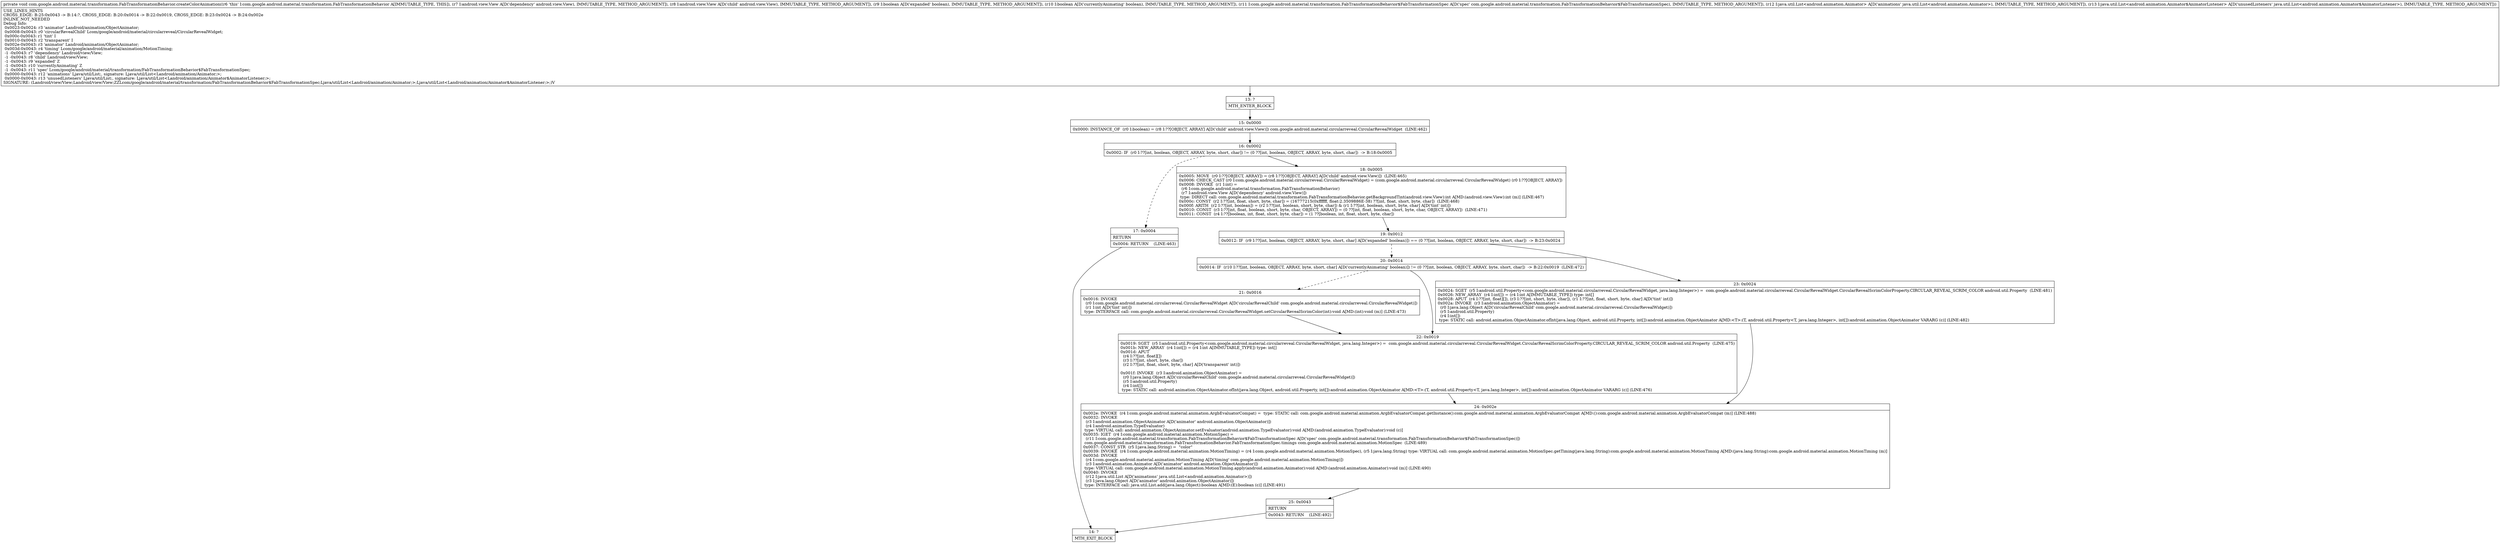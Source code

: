 digraph "CFG forcom.google.android.material.transformation.FabTransformationBehavior.createColorAnimation(Landroid\/view\/View;Landroid\/view\/View;ZZLcom\/google\/android\/material\/transformation\/FabTransformationBehavior$FabTransformationSpec;Ljava\/util\/List;Ljava\/util\/List;)V" {
Node_13 [shape=record,label="{13\:\ ?|MTH_ENTER_BLOCK\l}"];
Node_15 [shape=record,label="{15\:\ 0x0000|0x0000: INSTANCE_OF  (r0 I:boolean) = (r8 I:??[OBJECT, ARRAY] A[D('child' android.view.View)]) com.google.android.material.circularreveal.CircularRevealWidget  (LINE:462)\l}"];
Node_16 [shape=record,label="{16\:\ 0x0002|0x0002: IF  (r0 I:??[int, boolean, OBJECT, ARRAY, byte, short, char]) != (0 ??[int, boolean, OBJECT, ARRAY, byte, short, char])  \-\> B:18:0x0005 \l}"];
Node_17 [shape=record,label="{17\:\ 0x0004|RETURN\l|0x0004: RETURN    (LINE:463)\l}"];
Node_14 [shape=record,label="{14\:\ ?|MTH_EXIT_BLOCK\l}"];
Node_18 [shape=record,label="{18\:\ 0x0005|0x0005: MOVE  (r0 I:??[OBJECT, ARRAY]) = (r8 I:??[OBJECT, ARRAY] A[D('child' android.view.View)])  (LINE:465)\l0x0006: CHECK_CAST (r0 I:com.google.android.material.circularreveal.CircularRevealWidget) = (com.google.android.material.circularreveal.CircularRevealWidget) (r0 I:??[OBJECT, ARRAY]) \l0x0008: INVOKE  (r1 I:int) = \l  (r6 I:com.google.android.material.transformation.FabTransformationBehavior)\l  (r7 I:android.view.View A[D('dependency' android.view.View)])\l type: DIRECT call: com.google.android.material.transformation.FabTransformationBehavior.getBackgroundTint(android.view.View):int A[MD:(android.view.View):int (m)] (LINE:467)\l0x000c: CONST  (r2 I:??[int, float, short, byte, char]) = (16777215(0xffffff, float:2.3509886E\-38) ??[int, float, short, byte, char])  (LINE:468)\l0x000f: ARITH  (r2 I:??[int, boolean]) = (r2 I:??[int, boolean, short, byte, char]) & (r1 I:??[int, boolean, short, byte, char] A[D('tint' int)]) \l0x0010: CONST  (r3 I:??[int, float, boolean, short, byte, char, OBJECT, ARRAY]) = (0 ??[int, float, boolean, short, byte, char, OBJECT, ARRAY])  (LINE:471)\l0x0011: CONST  (r4 I:??[boolean, int, float, short, byte, char]) = (1 ??[boolean, int, float, short, byte, char]) \l}"];
Node_19 [shape=record,label="{19\:\ 0x0012|0x0012: IF  (r9 I:??[int, boolean, OBJECT, ARRAY, byte, short, char] A[D('expanded' boolean)]) == (0 ??[int, boolean, OBJECT, ARRAY, byte, short, char])  \-\> B:23:0x0024 \l}"];
Node_20 [shape=record,label="{20\:\ 0x0014|0x0014: IF  (r10 I:??[int, boolean, OBJECT, ARRAY, byte, short, char] A[D('currentlyAnimating' boolean)]) != (0 ??[int, boolean, OBJECT, ARRAY, byte, short, char])  \-\> B:22:0x0019  (LINE:472)\l}"];
Node_21 [shape=record,label="{21\:\ 0x0016|0x0016: INVOKE  \l  (r0 I:com.google.android.material.circularreveal.CircularRevealWidget A[D('circularRevealChild' com.google.android.material.circularreveal.CircularRevealWidget)])\l  (r1 I:int A[D('tint' int)])\l type: INTERFACE call: com.google.android.material.circularreveal.CircularRevealWidget.setCircularRevealScrimColor(int):void A[MD:(int):void (m)] (LINE:473)\l}"];
Node_22 [shape=record,label="{22\:\ 0x0019|0x0019: SGET  (r5 I:android.util.Property\<com.google.android.material.circularreveal.CircularRevealWidget, java.lang.Integer\>) =  com.google.android.material.circularreveal.CircularRevealWidget.CircularRevealScrimColorProperty.CIRCULAR_REVEAL_SCRIM_COLOR android.util.Property  (LINE:475)\l0x001b: NEW_ARRAY  (r4 I:int[]) = (r4 I:int A[IMMUTABLE_TYPE]) type: int[] \l0x001d: APUT  \l  (r4 I:??[int, float][])\l  (r3 I:??[int, short, byte, char])\l  (r2 I:??[int, float, short, byte, char] A[D('transparent' int)])\l \l0x001f: INVOKE  (r3 I:android.animation.ObjectAnimator) = \l  (r0 I:java.lang.Object A[D('circularRevealChild' com.google.android.material.circularreveal.CircularRevealWidget)])\l  (r5 I:android.util.Property)\l  (r4 I:int[])\l type: STATIC call: android.animation.ObjectAnimator.ofInt(java.lang.Object, android.util.Property, int[]):android.animation.ObjectAnimator A[MD:\<T\>:(T, android.util.Property\<T, java.lang.Integer\>, int[]):android.animation.ObjectAnimator VARARG (c)] (LINE:476)\l}"];
Node_24 [shape=record,label="{24\:\ 0x002e|0x002e: INVOKE  (r4 I:com.google.android.material.animation.ArgbEvaluatorCompat) =  type: STATIC call: com.google.android.material.animation.ArgbEvaluatorCompat.getInstance():com.google.android.material.animation.ArgbEvaluatorCompat A[MD:():com.google.android.material.animation.ArgbEvaluatorCompat (m)] (LINE:488)\l0x0032: INVOKE  \l  (r3 I:android.animation.ObjectAnimator A[D('animator' android.animation.ObjectAnimator)])\l  (r4 I:android.animation.TypeEvaluator)\l type: VIRTUAL call: android.animation.ObjectAnimator.setEvaluator(android.animation.TypeEvaluator):void A[MD:(android.animation.TypeEvaluator):void (c)]\l0x0035: IGET  (r4 I:com.google.android.material.animation.MotionSpec) = \l  (r11 I:com.google.android.material.transformation.FabTransformationBehavior$FabTransformationSpec A[D('spec' com.google.android.material.transformation.FabTransformationBehavior$FabTransformationSpec)])\l com.google.android.material.transformation.FabTransformationBehavior.FabTransformationSpec.timings com.google.android.material.animation.MotionSpec  (LINE:489)\l0x0037: CONST_STR  (r5 I:java.lang.String) =  \"color\" \l0x0039: INVOKE  (r4 I:com.google.android.material.animation.MotionTiming) = (r4 I:com.google.android.material.animation.MotionSpec), (r5 I:java.lang.String) type: VIRTUAL call: com.google.android.material.animation.MotionSpec.getTiming(java.lang.String):com.google.android.material.animation.MotionTiming A[MD:(java.lang.String):com.google.android.material.animation.MotionTiming (m)]\l0x003d: INVOKE  \l  (r4 I:com.google.android.material.animation.MotionTiming A[D('timing' com.google.android.material.animation.MotionTiming)])\l  (r3 I:android.animation.Animator A[D('animator' android.animation.ObjectAnimator)])\l type: VIRTUAL call: com.google.android.material.animation.MotionTiming.apply(android.animation.Animator):void A[MD:(android.animation.Animator):void (m)] (LINE:490)\l0x0040: INVOKE  \l  (r12 I:java.util.List A[D('animations' java.util.List\<android.animation.Animator\>)])\l  (r3 I:java.lang.Object A[D('animator' android.animation.ObjectAnimator)])\l type: INTERFACE call: java.util.List.add(java.lang.Object):boolean A[MD:(E):boolean (c)] (LINE:491)\l}"];
Node_25 [shape=record,label="{25\:\ 0x0043|RETURN\l|0x0043: RETURN    (LINE:492)\l}"];
Node_23 [shape=record,label="{23\:\ 0x0024|0x0024: SGET  (r5 I:android.util.Property\<com.google.android.material.circularreveal.CircularRevealWidget, java.lang.Integer\>) =  com.google.android.material.circularreveal.CircularRevealWidget.CircularRevealScrimColorProperty.CIRCULAR_REVEAL_SCRIM_COLOR android.util.Property  (LINE:481)\l0x0026: NEW_ARRAY  (r4 I:int[]) = (r4 I:int A[IMMUTABLE_TYPE]) type: int[] \l0x0028: APUT  (r4 I:??[int, float][]), (r3 I:??[int, short, byte, char]), (r1 I:??[int, float, short, byte, char] A[D('tint' int)]) \l0x002a: INVOKE  (r3 I:android.animation.ObjectAnimator) = \l  (r0 I:java.lang.Object A[D('circularRevealChild' com.google.android.material.circularreveal.CircularRevealWidget)])\l  (r5 I:android.util.Property)\l  (r4 I:int[])\l type: STATIC call: android.animation.ObjectAnimator.ofInt(java.lang.Object, android.util.Property, int[]):android.animation.ObjectAnimator A[MD:\<T\>:(T, android.util.Property\<T, java.lang.Integer\>, int[]):android.animation.ObjectAnimator VARARG (c)] (LINE:482)\l}"];
MethodNode[shape=record,label="{private void com.google.android.material.transformation.FabTransformationBehavior.createColorAnimation((r6 'this' I:com.google.android.material.transformation.FabTransformationBehavior A[IMMUTABLE_TYPE, THIS]), (r7 I:android.view.View A[D('dependency' android.view.View), IMMUTABLE_TYPE, METHOD_ARGUMENT]), (r8 I:android.view.View A[D('child' android.view.View), IMMUTABLE_TYPE, METHOD_ARGUMENT]), (r9 I:boolean A[D('expanded' boolean), IMMUTABLE_TYPE, METHOD_ARGUMENT]), (r10 I:boolean A[D('currentlyAnimating' boolean), IMMUTABLE_TYPE, METHOD_ARGUMENT]), (r11 I:com.google.android.material.transformation.FabTransformationBehavior$FabTransformationSpec A[D('spec' com.google.android.material.transformation.FabTransformationBehavior$FabTransformationSpec), IMMUTABLE_TYPE, METHOD_ARGUMENT]), (r12 I:java.util.List\<android.animation.Animator\> A[D('animations' java.util.List\<android.animation.Animator\>), IMMUTABLE_TYPE, METHOD_ARGUMENT]), (r13 I:java.util.List\<android.animation.Animator$AnimatorListener\> A[D('unusedListeners' java.util.List\<android.animation.Animator$AnimatorListener\>), IMMUTABLE_TYPE, METHOD_ARGUMENT]))  | USE_LINES_HINTS\lCROSS_EDGE: B:25:0x0043 \-\> B:14:?, CROSS_EDGE: B:20:0x0014 \-\> B:22:0x0019, CROSS_EDGE: B:23:0x0024 \-\> B:24:0x002e\lINLINE_NOT_NEEDED\lDebug Info:\l  0x0023\-0x0024: r3 'animator' Landroid\/animation\/ObjectAnimator;\l  0x0008\-0x0043: r0 'circularRevealChild' Lcom\/google\/android\/material\/circularreveal\/CircularRevealWidget;\l  0x000c\-0x0043: r1 'tint' I\l  0x0010\-0x0043: r2 'transparent' I\l  0x002e\-0x0043: r3 'animator' Landroid\/animation\/ObjectAnimator;\l  0x003d\-0x0043: r4 'timing' Lcom\/google\/android\/material\/animation\/MotionTiming;\l  \-1 \-0x0043: r7 'dependency' Landroid\/view\/View;\l  \-1 \-0x0043: r8 'child' Landroid\/view\/View;\l  \-1 \-0x0043: r9 'expanded' Z\l  \-1 \-0x0043: r10 'currentlyAnimating' Z\l  \-1 \-0x0043: r11 'spec' Lcom\/google\/android\/material\/transformation\/FabTransformationBehavior$FabTransformationSpec;\l  0x0000\-0x0043: r12 'animations' Ljava\/util\/List;, signature: Ljava\/util\/List\<Landroid\/animation\/Animator;\>;\l  0x0000\-0x0043: r13 'unusedListeners' Ljava\/util\/List;, signature: Ljava\/util\/List\<Landroid\/animation\/Animator$AnimatorListener;\>;\lSIGNATURE: (Landroid\/view\/View;Landroid\/view\/View;ZZLcom\/google\/android\/material\/transformation\/FabTransformationBehavior$FabTransformationSpec;Ljava\/util\/List\<Landroid\/animation\/Animator;\>;Ljava\/util\/List\<Landroid\/animation\/Animator$AnimatorListener;\>;)V\l}"];
MethodNode -> Node_13;Node_13 -> Node_15;
Node_15 -> Node_16;
Node_16 -> Node_17[style=dashed];
Node_16 -> Node_18;
Node_17 -> Node_14;
Node_18 -> Node_19;
Node_19 -> Node_20[style=dashed];
Node_19 -> Node_23;
Node_20 -> Node_21[style=dashed];
Node_20 -> Node_22;
Node_21 -> Node_22;
Node_22 -> Node_24;
Node_24 -> Node_25;
Node_25 -> Node_14;
Node_23 -> Node_24;
}

